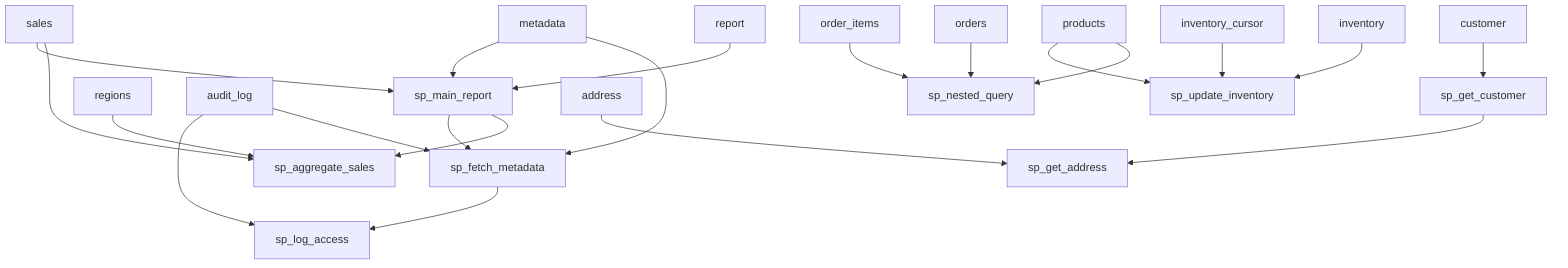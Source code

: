 graph TD
    report --> sp_main_report
    sales --> sp_aggregate_sales
    sales --> sp_main_report
    metadata --> sp_fetch_metadata
    metadata --> sp_main_report
    sp_main_report --> sp_aggregate_sales
    sp_main_report --> sp_fetch_metadata
    regions --> sp_aggregate_sales
    audit_log --> sp_fetch_metadata
    audit_log --> sp_log_access
    sp_fetch_metadata --> sp_log_access
    customer --> sp_get_customer
    sp_get_customer --> sp_get_address
    address --> sp_get_address
    orders --> sp_nested_query
    order_items --> sp_nested_query
    products --> sp_nested_query
    products --> sp_update_inventory
    inventory --> sp_update_inventory
    inventory_cursor --> sp_update_inventory